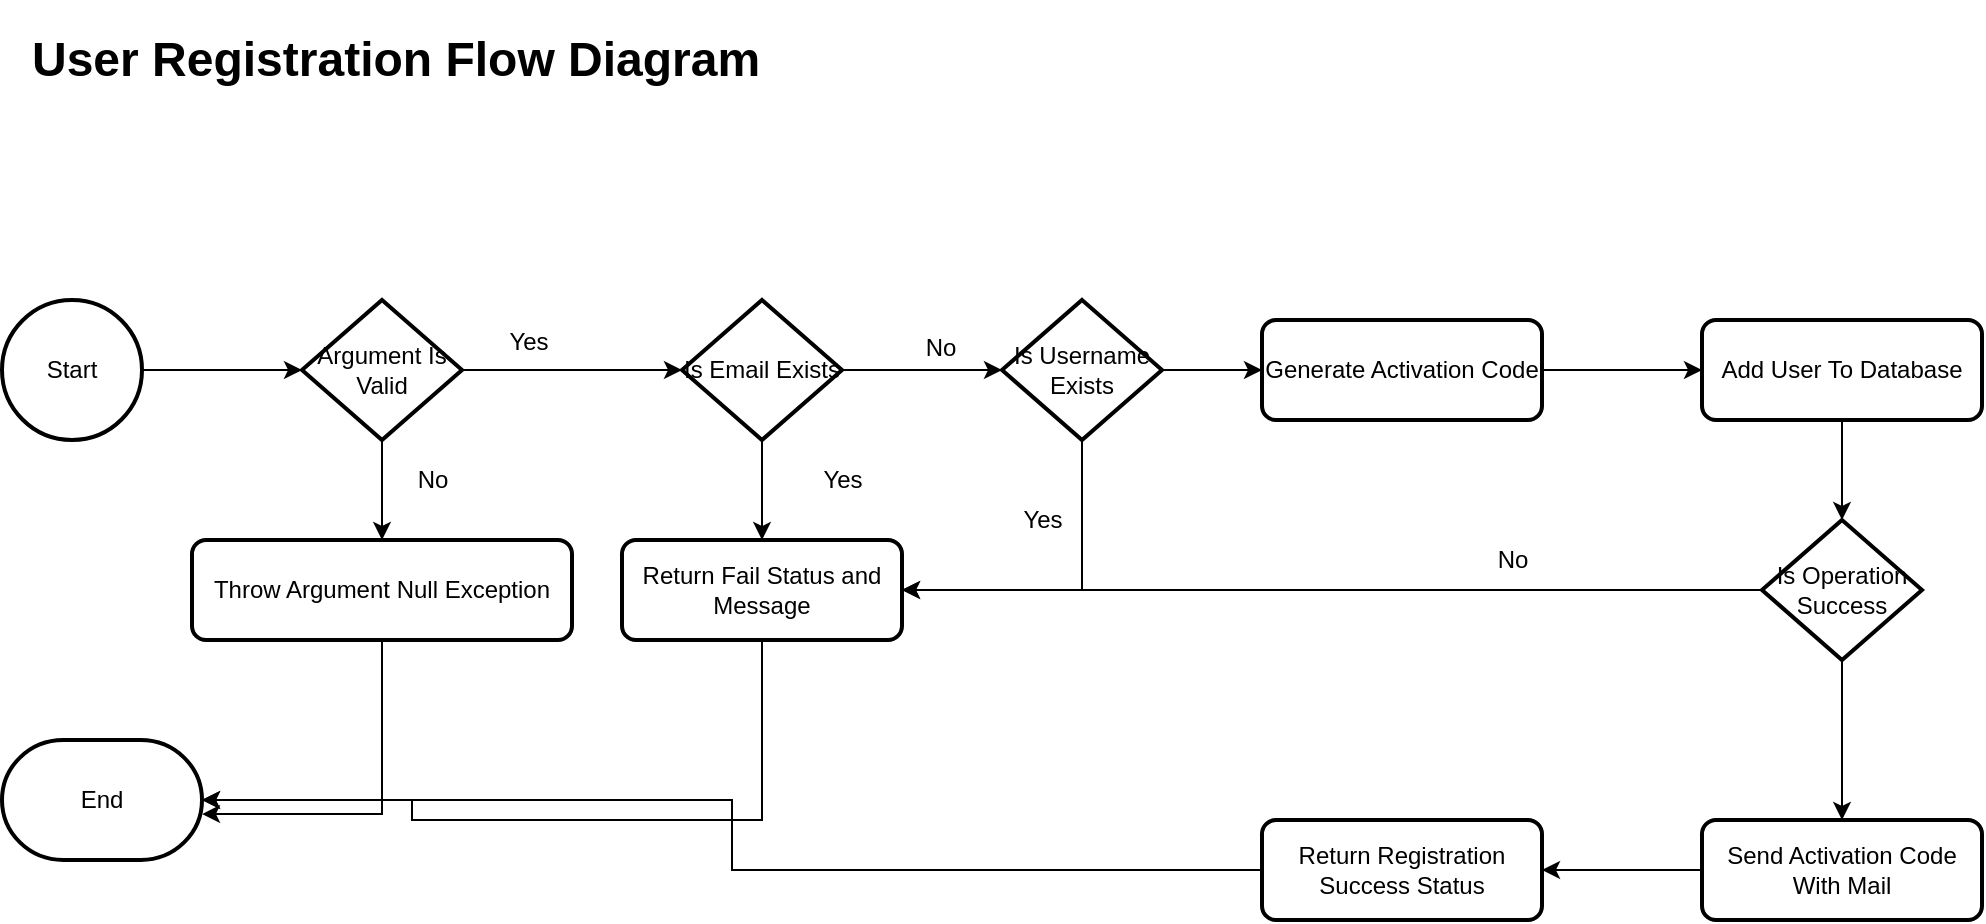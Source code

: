 <mxfile version="12.4.2" type="device" pages="1"><diagram id="Fty8B6323i0JHGmQkJXu" name="Page-1"><mxGraphModel dx="1106" dy="939" grid="1" gridSize="10" guides="1" tooltips="1" connect="1" arrows="1" fold="1" page="1" pageScale="1" pageWidth="2336" pageHeight="1654" math="0" shadow="0"><root><mxCell id="0"/><mxCell id="1" parent="0"/><mxCell id="jgum3BSX8csJUGGES8V2-4" value="" style="edgeStyle=orthogonalEdgeStyle;rounded=0;orthogonalLoop=1;jettySize=auto;html=1;" edge="1" parent="1" source="jgum3BSX8csJUGGES8V2-1" target="jgum3BSX8csJUGGES8V2-3"><mxGeometry relative="1" as="geometry"/></mxCell><mxCell id="jgum3BSX8csJUGGES8V2-1" value="Start" style="strokeWidth=2;html=1;shape=mxgraph.flowchart.start_2;whiteSpace=wrap;" vertex="1" parent="1"><mxGeometry x="20" y="150" width="70" height="70" as="geometry"/></mxCell><mxCell id="jgum3BSX8csJUGGES8V2-6" value="" style="edgeStyle=orthogonalEdgeStyle;rounded=0;orthogonalLoop=1;jettySize=auto;html=1;" edge="1" parent="1" source="jgum3BSX8csJUGGES8V2-3" target="jgum3BSX8csJUGGES8V2-5"><mxGeometry relative="1" as="geometry"/></mxCell><mxCell id="jgum3BSX8csJUGGES8V2-11" value="" style="edgeStyle=orthogonalEdgeStyle;rounded=0;orthogonalLoop=1;jettySize=auto;html=1;" edge="1" parent="1" source="jgum3BSX8csJUGGES8V2-3" target="jgum3BSX8csJUGGES8V2-10"><mxGeometry relative="1" as="geometry"/></mxCell><mxCell id="jgum3BSX8csJUGGES8V2-3" value="Argument Is Valid" style="strokeWidth=2;html=1;shape=mxgraph.flowchart.decision;whiteSpace=wrap;" vertex="1" parent="1"><mxGeometry x="170" y="150" width="80" height="70" as="geometry"/></mxCell><mxCell id="jgum3BSX8csJUGGES8V2-15" value="" style="edgeStyle=orthogonalEdgeStyle;rounded=0;orthogonalLoop=1;jettySize=auto;html=1;" edge="1" parent="1" source="jgum3BSX8csJUGGES8V2-10" target="jgum3BSX8csJUGGES8V2-12"><mxGeometry relative="1" as="geometry"/></mxCell><mxCell id="jgum3BSX8csJUGGES8V2-19" value="" style="edgeStyle=orthogonalEdgeStyle;rounded=0;orthogonalLoop=1;jettySize=auto;html=1;" edge="1" parent="1" source="jgum3BSX8csJUGGES8V2-10" target="jgum3BSX8csJUGGES8V2-18"><mxGeometry relative="1" as="geometry"/></mxCell><mxCell id="jgum3BSX8csJUGGES8V2-10" value="Is Email Exists" style="strokeWidth=2;html=1;shape=mxgraph.flowchart.decision;whiteSpace=wrap;" vertex="1" parent="1"><mxGeometry x="360" y="150" width="80" height="70" as="geometry"/></mxCell><mxCell id="jgum3BSX8csJUGGES8V2-22" style="edgeStyle=orthogonalEdgeStyle;rounded=0;orthogonalLoop=1;jettySize=auto;html=1;entryX=1;entryY=0.5;entryDx=0;entryDy=0;" edge="1" parent="1" source="jgum3BSX8csJUGGES8V2-18" target="jgum3BSX8csJUGGES8V2-12"><mxGeometry relative="1" as="geometry"><Array as="points"><mxPoint x="560" y="295"/></Array></mxGeometry></mxCell><mxCell id="jgum3BSX8csJUGGES8V2-25" value="" style="edgeStyle=orthogonalEdgeStyle;rounded=0;orthogonalLoop=1;jettySize=auto;html=1;" edge="1" parent="1" source="jgum3BSX8csJUGGES8V2-18" target="jgum3BSX8csJUGGES8V2-24"><mxGeometry relative="1" as="geometry"/></mxCell><mxCell id="jgum3BSX8csJUGGES8V2-18" value="Is Username Exists" style="strokeWidth=2;html=1;shape=mxgraph.flowchart.decision;whiteSpace=wrap;" vertex="1" parent="1"><mxGeometry x="520" y="150" width="80" height="70" as="geometry"/></mxCell><mxCell id="jgum3BSX8csJUGGES8V2-8" style="edgeStyle=orthogonalEdgeStyle;rounded=0;orthogonalLoop=1;jettySize=auto;html=1;entryX=1;entryY=0.617;entryDx=0;entryDy=0;entryPerimeter=0;" edge="1" parent="1" source="jgum3BSX8csJUGGES8V2-5" target="jgum3BSX8csJUGGES8V2-7"><mxGeometry relative="1" as="geometry"/></mxCell><mxCell id="jgum3BSX8csJUGGES8V2-5" value="Throw Argument Null Exception" style="rounded=1;whiteSpace=wrap;html=1;absoluteArcSize=1;arcSize=14;strokeWidth=2;" vertex="1" parent="1"><mxGeometry x="115" y="270" width="190" height="50" as="geometry"/></mxCell><mxCell id="jgum3BSX8csJUGGES8V2-7" value="End" style="strokeWidth=2;html=1;shape=mxgraph.flowchart.terminator;whiteSpace=wrap;" vertex="1" parent="1"><mxGeometry x="20" y="370" width="100" height="60" as="geometry"/></mxCell><mxCell id="jgum3BSX8csJUGGES8V2-17" style="edgeStyle=orthogonalEdgeStyle;rounded=0;orthogonalLoop=1;jettySize=auto;html=1;entryX=1;entryY=0.5;entryDx=0;entryDy=0;entryPerimeter=0;" edge="1" parent="1" source="jgum3BSX8csJUGGES8V2-12" target="jgum3BSX8csJUGGES8V2-7"><mxGeometry relative="1" as="geometry"><Array as="points"><mxPoint x="400" y="410"/><mxPoint x="225" y="410"/><mxPoint x="225" y="400"/></Array></mxGeometry></mxCell><mxCell id="jgum3BSX8csJUGGES8V2-12" value="Return Fail Status and Message" style="rounded=1;whiteSpace=wrap;html=1;absoluteArcSize=1;arcSize=14;strokeWidth=2;" vertex="1" parent="1"><mxGeometry x="330" y="270" width="140" height="50" as="geometry"/></mxCell><mxCell id="jgum3BSX8csJUGGES8V2-13" value="No" style="text;html=1;align=center;verticalAlign=middle;resizable=0;points=[];;autosize=1;" vertex="1" parent="1"><mxGeometry x="220" y="230" width="30" height="20" as="geometry"/></mxCell><mxCell id="jgum3BSX8csJUGGES8V2-14" value="Yes" style="text;html=1;align=center;verticalAlign=middle;resizable=0;points=[];;autosize=1;" vertex="1" parent="1"><mxGeometry x="263" y="161" width="40" height="20" as="geometry"/></mxCell><mxCell id="jgum3BSX8csJUGGES8V2-16" value="Yes" style="text;html=1;align=center;verticalAlign=middle;resizable=0;points=[];;autosize=1;" vertex="1" parent="1"><mxGeometry x="420" y="230" width="40" height="20" as="geometry"/></mxCell><mxCell id="jgum3BSX8csJUGGES8V2-20" value="No" style="text;html=1;align=center;verticalAlign=middle;resizable=0;points=[];;autosize=1;" vertex="1" parent="1"><mxGeometry x="474" y="164" width="30" height="20" as="geometry"/></mxCell><mxCell id="jgum3BSX8csJUGGES8V2-23" value="Yes" style="text;html=1;align=center;verticalAlign=middle;resizable=0;points=[];;autosize=1;" vertex="1" parent="1"><mxGeometry x="520" y="250" width="40" height="20" as="geometry"/></mxCell><mxCell id="jgum3BSX8csJUGGES8V2-27" value="" style="edgeStyle=orthogonalEdgeStyle;rounded=0;orthogonalLoop=1;jettySize=auto;html=1;" edge="1" parent="1" source="jgum3BSX8csJUGGES8V2-24" target="jgum3BSX8csJUGGES8V2-26"><mxGeometry relative="1" as="geometry"/></mxCell><mxCell id="jgum3BSX8csJUGGES8V2-24" value="Generate Activation Code" style="rounded=1;whiteSpace=wrap;html=1;absoluteArcSize=1;arcSize=14;strokeWidth=2;" vertex="1" parent="1"><mxGeometry x="650" y="160" width="140" height="50" as="geometry"/></mxCell><mxCell id="jgum3BSX8csJUGGES8V2-29" value="" style="edgeStyle=orthogonalEdgeStyle;rounded=0;orthogonalLoop=1;jettySize=auto;html=1;entryX=0.5;entryY=0;entryDx=0;entryDy=0;entryPerimeter=0;" edge="1" parent="1" source="jgum3BSX8csJUGGES8V2-26" target="jgum3BSX8csJUGGES8V2-31"><mxGeometry relative="1" as="geometry"><mxPoint x="940" y="290" as="targetPoint"/></mxGeometry></mxCell><mxCell id="jgum3BSX8csJUGGES8V2-26" value="Add User To Database" style="rounded=1;whiteSpace=wrap;html=1;absoluteArcSize=1;arcSize=14;strokeWidth=2;" vertex="1" parent="1"><mxGeometry x="870" y="160" width="140" height="50" as="geometry"/></mxCell><mxCell id="jgum3BSX8csJUGGES8V2-32" style="edgeStyle=orthogonalEdgeStyle;rounded=0;orthogonalLoop=1;jettySize=auto;html=1;entryX=1;entryY=0.5;entryDx=0;entryDy=0;" edge="1" parent="1" source="jgum3BSX8csJUGGES8V2-31" target="jgum3BSX8csJUGGES8V2-12"><mxGeometry relative="1" as="geometry"/></mxCell><mxCell id="jgum3BSX8csJUGGES8V2-35" value="" style="edgeStyle=orthogonalEdgeStyle;rounded=0;orthogonalLoop=1;jettySize=auto;html=1;entryX=0.5;entryY=0;entryDx=0;entryDy=0;" edge="1" parent="1" source="jgum3BSX8csJUGGES8V2-31" target="jgum3BSX8csJUGGES8V2-36"><mxGeometry relative="1" as="geometry"><mxPoint x="940" y="410" as="targetPoint"/></mxGeometry></mxCell><mxCell id="jgum3BSX8csJUGGES8V2-31" value="Is Operation Success" style="strokeWidth=2;html=1;shape=mxgraph.flowchart.decision;whiteSpace=wrap;" vertex="1" parent="1"><mxGeometry x="900" y="260" width="80" height="70" as="geometry"/></mxCell><mxCell id="jgum3BSX8csJUGGES8V2-33" value="No" style="text;html=1;align=center;verticalAlign=middle;resizable=0;points=[];;autosize=1;" vertex="1" parent="1"><mxGeometry x="760" y="270" width="30" height="20" as="geometry"/></mxCell><mxCell id="jgum3BSX8csJUGGES8V2-38" value="" style="edgeStyle=orthogonalEdgeStyle;rounded=0;orthogonalLoop=1;jettySize=auto;html=1;" edge="1" parent="1" source="jgum3BSX8csJUGGES8V2-36" target="jgum3BSX8csJUGGES8V2-37"><mxGeometry relative="1" as="geometry"/></mxCell><mxCell id="jgum3BSX8csJUGGES8V2-36" value="Send Activation Code With Mail" style="rounded=1;whiteSpace=wrap;html=1;absoluteArcSize=1;arcSize=14;strokeWidth=2;" vertex="1" parent="1"><mxGeometry x="870" y="410" width="140" height="50" as="geometry"/></mxCell><mxCell id="jgum3BSX8csJUGGES8V2-39" style="edgeStyle=orthogonalEdgeStyle;rounded=0;orthogonalLoop=1;jettySize=auto;html=1;" edge="1" parent="1" source="jgum3BSX8csJUGGES8V2-37" target="jgum3BSX8csJUGGES8V2-7"><mxGeometry relative="1" as="geometry"/></mxCell><mxCell id="jgum3BSX8csJUGGES8V2-37" value="Return Registration Success Status" style="rounded=1;whiteSpace=wrap;html=1;absoluteArcSize=1;arcSize=14;strokeWidth=2;" vertex="1" parent="1"><mxGeometry x="650" y="410" width="140" height="50" as="geometry"/></mxCell><mxCell id="jgum3BSX8csJUGGES8V2-41" value="&lt;h1&gt;User Registration Flow Diagram&lt;/h1&gt;" style="text;html=1;strokeColor=none;fillColor=none;spacing=5;spacingTop=-20;whiteSpace=wrap;overflow=hidden;rounded=0;" vertex="1" parent="1"><mxGeometry x="30" y="10" width="900" height="120" as="geometry"/></mxCell></root></mxGraphModel></diagram></mxfile>